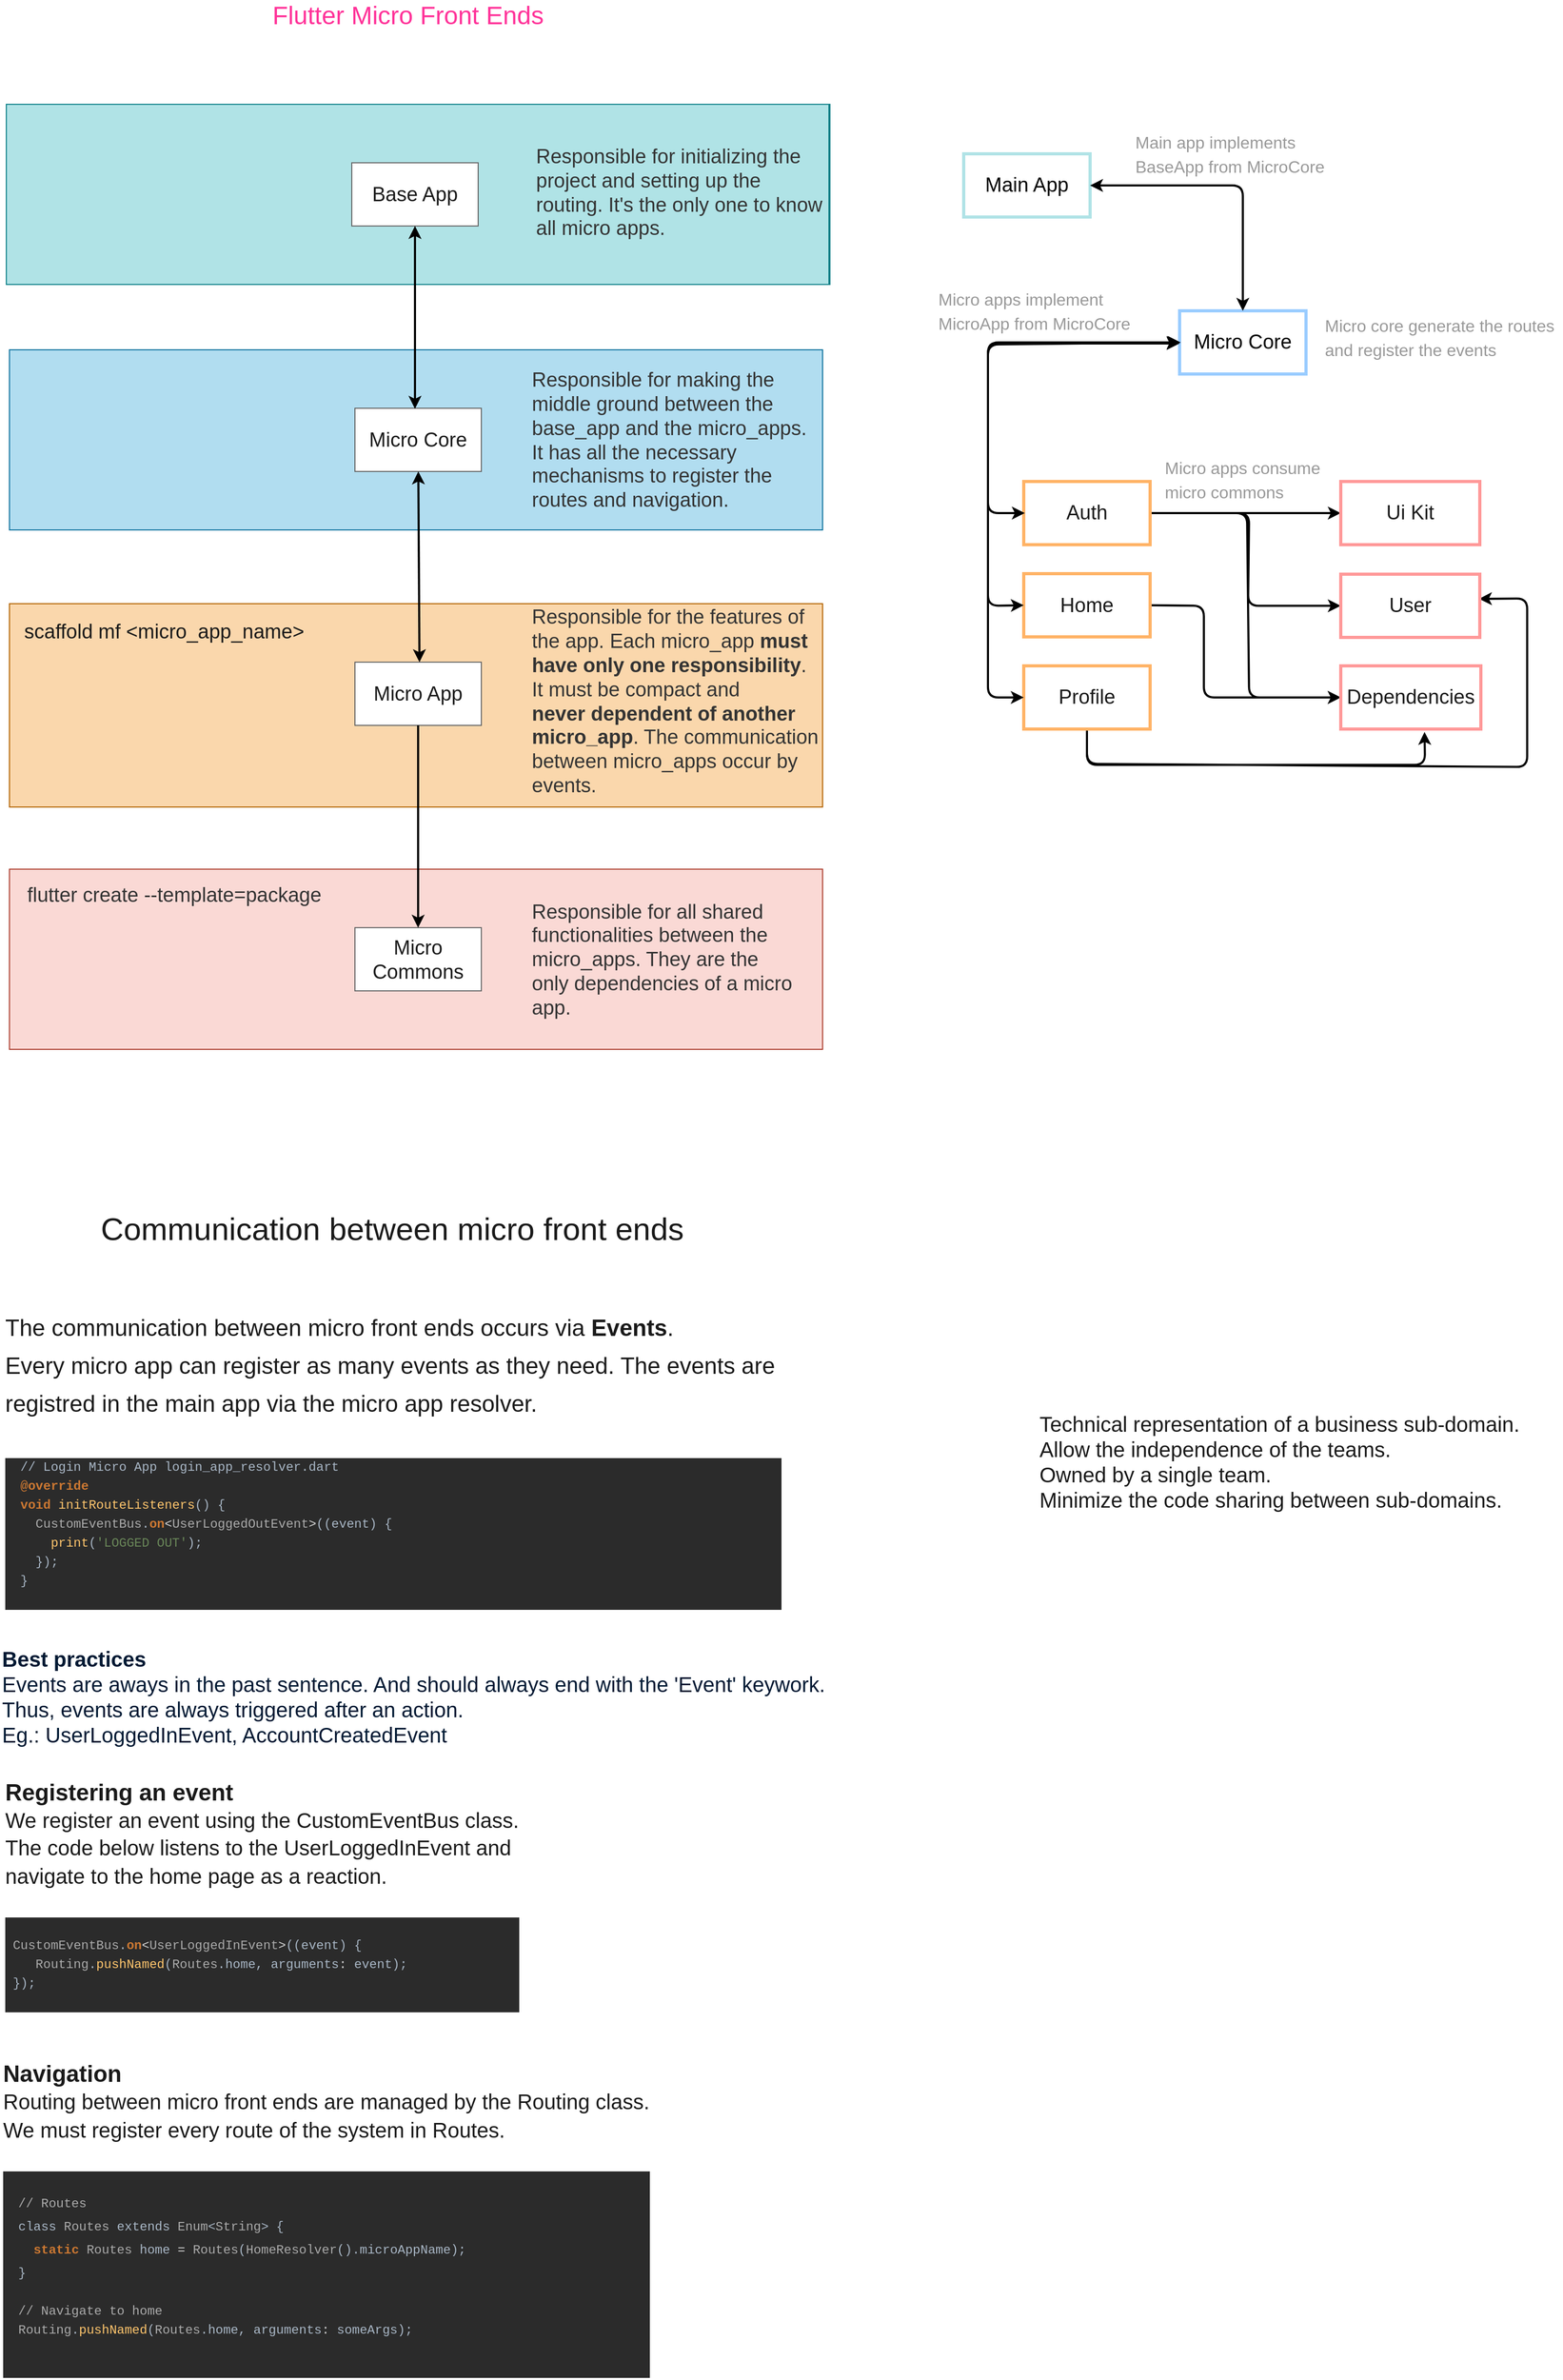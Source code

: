 <mxfile>
    <diagram id="2YVA1TK6Se0Cfl50Wmo0" name="Page-1">
        <mxGraphModel dx="1867" dy="1011" grid="0" gridSize="10" guides="1" tooltips="1" connect="1" arrows="1" fold="1" page="1" pageScale="1" pageWidth="827" pageHeight="1169" background="#ffffff" math="0" shadow="0">
            <root>
                <mxCell id="0"/>
                <mxCell id="1" parent="0"/>
                <mxCell id="4" value="&lt;font color=&quot;#001933&quot; style=&quot;font-size: 20px&quot;&gt;&lt;b&gt;Best practices&lt;/b&gt;&lt;br&gt;Events are aways in the past sentence. And should always end with the 'Event' keywork.&lt;br&gt;Thus, events are&amp;nbsp;&lt;/font&gt;&lt;span style=&quot;color: rgb(0 , 25 , 51) ; font-size: 20px&quot;&gt;always&lt;/span&gt;&lt;font color=&quot;#001933&quot; style=&quot;font-size: 20px&quot;&gt;&amp;nbsp;triggered after an action.&lt;br&gt;Eg.: UserLoggedInEvent, AccountCreatedEvent&amp;nbsp;&lt;/font&gt;" style="text;html=1;align=left;verticalAlign=middle;resizable=0;points=[];autosize=1;strokeColor=none;fillColor=none;strokeWidth=4;" parent="1" vertex="1">
                    <mxGeometry x="-810" y="1617" width="791" height="66" as="geometry"/>
                </mxCell>
                <mxCell id="7" value="&lt;font color=&quot;#ff3399&quot; style=&quot;font-size: 24px&quot;&gt;Flutter Micro Front Ends&lt;/font&gt;" style="text;html=1;align=center;verticalAlign=middle;resizable=0;points=[];autosize=1;strokeColor=none;fillColor=none;" parent="1" vertex="1">
                    <mxGeometry x="-557" y="44" width="267" height="21" as="geometry"/>
                </mxCell>
                <mxCell id="16" value="" style="group;fillColor=#b0e3e6;strokeColor=#0e8088;" parent="1" vertex="1" connectable="0">
                    <mxGeometry x="-804" y="139" width="782" height="171" as="geometry"/>
                </mxCell>
                <mxCell id="8" value="&lt;font color=&quot;#333333&quot;&gt;Base App&lt;/font&gt;" style="rounded=0;whiteSpace=wrap;html=1;fontSize=24;fillColor=#b0e3e6;strokeColor=#0e8088;" parent="16" vertex="1">
                    <mxGeometry width="781" height="171" as="geometry"/>
                </mxCell>
                <mxCell id="13" value="Responsible for initializing the &lt;br&gt;project and setting up the &lt;br&gt;routing. It's the only one to know &lt;br&gt;all micro apps." style="text;html=1;align=left;verticalAlign=middle;resizable=0;points=[];autosize=1;strokeColor=none;fillColor=none;fontSize=19;fontColor=#333333;" parent="16" vertex="1">
                    <mxGeometry x="501" y="36" width="281" height="95" as="geometry"/>
                </mxCell>
                <mxCell id="15" value="&lt;font color=&quot;#1a1a1a&quot;&gt;Base App&lt;/font&gt;" style="whiteSpace=wrap;html=1;fontSize=19;fontColor=#CC00CC;strokeColor=#666666;fillColor=#FFFFFF;" parent="16" vertex="1">
                    <mxGeometry x="328" y="55.5" width="120" height="60" as="geometry"/>
                </mxCell>
                <mxCell id="17" value="&lt;font color=&quot;#333333&quot;&gt;Base App&lt;/font&gt;" style="rounded=0;whiteSpace=wrap;html=1;fontSize=24;fillColor=#b1ddf0;strokeColor=#10739e;" parent="1" vertex="1">
                    <mxGeometry x="-801" y="372" width="772" height="171" as="geometry"/>
                </mxCell>
                <mxCell id="18" value="Responsible for making the&amp;nbsp;&lt;br&gt;middle ground between the&amp;nbsp;&lt;br&gt;base_app and the micro_apps.&lt;br&gt;It has all the necessary &lt;br&gt;mechanisms to register the&amp;nbsp;&lt;br&gt;routes and navigation.&amp;nbsp;" style="text;html=1;align=left;verticalAlign=middle;resizable=0;points=[];autosize=1;strokeColor=none;fillColor=none;fontSize=19;fontColor=#333333;" parent="1" vertex="1">
                    <mxGeometry x="-307" y="387" width="270" height="141" as="geometry"/>
                </mxCell>
                <mxCell id="20" value="&lt;font color=&quot;#1a1a1a&quot;&gt;Micro Core&lt;/font&gt;" style="whiteSpace=wrap;html=1;fontSize=19;fontColor=#CC00CC;strokeColor=#666666;fillColor=#FFFFFF;" parent="1" vertex="1">
                    <mxGeometry x="-473" y="427.5" width="120" height="60" as="geometry"/>
                </mxCell>
                <mxCell id="21" value="&lt;font color=&quot;#333333&quot;&gt;Base App&lt;/font&gt;" style="rounded=0;whiteSpace=wrap;html=1;fontSize=24;fillColor=#fad7ac;strokeColor=#b46504;" parent="1" vertex="1">
                    <mxGeometry x="-801" y="613" width="772" height="193" as="geometry"/>
                </mxCell>
                <mxCell id="22" value="Responsible for the features of &lt;br&gt;the app. Each micro_app &lt;b&gt;must&lt;br&gt;have only one responsibility&lt;/b&gt;.&lt;br&gt;It must be compact and&lt;b&gt; &lt;br&gt;never&amp;nbsp;dependent of another &lt;br&gt;micro_app&lt;/b&gt;. The communication&lt;br&gt;between micro_apps occur by&lt;br&gt;events." style="text;html=1;align=left;verticalAlign=middle;resizable=0;points=[];autosize=1;strokeColor=none;fillColor=none;fontSize=19;fontColor=#333333;" parent="1" vertex="1">
                    <mxGeometry x="-307" y="613" width="281" height="186" as="geometry"/>
                </mxCell>
                <mxCell id="23" value="&lt;font color=&quot;#1a1a1a&quot;&gt;Micro App&lt;/font&gt;" style="whiteSpace=wrap;html=1;fontSize=19;fontColor=#CC00CC;strokeColor=#666666;fillColor=#FFFFFF;" parent="1" vertex="1">
                    <mxGeometry x="-473" y="668.5" width="120" height="60" as="geometry"/>
                </mxCell>
                <mxCell id="25" value="scaffold mf &amp;lt;micro_app_name&amp;gt;" style="text;html=1;align=left;verticalAlign=middle;resizable=0;points=[];autosize=1;strokeColor=none;fillColor=none;fontSize=19;fontColor=#1A1A1A;" parent="1" vertex="1">
                    <mxGeometry x="-789" y="626" width="275" height="27" as="geometry"/>
                </mxCell>
                <mxCell id="26" value="&lt;font color=&quot;#333333&quot;&gt;Base App&lt;/font&gt;" style="rounded=0;whiteSpace=wrap;html=1;fontSize=24;fillColor=#fad9d5;strokeColor=#ae4132;" parent="1" vertex="1">
                    <mxGeometry x="-801" y="865" width="772" height="171" as="geometry"/>
                </mxCell>
                <mxCell id="27" value="Responsible for all shared &lt;br&gt;functionalities between the &lt;br&gt;micro_apps. They are the&amp;nbsp;&lt;br&gt;only dependencies of a micro&lt;br&gt;app." style="text;html=1;align=left;verticalAlign=middle;resizable=0;points=[];autosize=1;strokeColor=none;fillColor=none;fontSize=19;fontColor=#333333;" parent="1" vertex="1">
                    <mxGeometry x="-307" y="892" width="257" height="118" as="geometry"/>
                </mxCell>
                <mxCell id="28" value="&lt;font color=&quot;#1a1a1a&quot;&gt;Micro Commons&lt;/font&gt;" style="whiteSpace=wrap;html=1;fontSize=19;fontColor=#CC00CC;strokeColor=#666666;fillColor=#FFFFFF;" parent="1" vertex="1">
                    <mxGeometry x="-473" y="920.5" width="120" height="60" as="geometry"/>
                </mxCell>
                <mxCell id="29" value="&lt;font color=&quot;#333333&quot;&gt;flutter create --template=package&lt;/font&gt;" style="text;html=1;align=center;verticalAlign=middle;resizable=0;points=[];autosize=1;strokeColor=none;fillColor=none;fontSize=19;fontColor=#1A1A1A;" parent="1" vertex="1">
                    <mxGeometry x="-789" y="876" width="288" height="27" as="geometry"/>
                </mxCell>
                <mxCell id="32" value="" style="endArrow=classic;startArrow=classic;html=1;fontSize=19;fontColor=#333333;strokeColor=#000000;strokeWidth=2;entryX=0.5;entryY=1;entryDx=0;entryDy=0;" parent="1" target="15" edge="1">
                    <mxGeometry width="50" height="50" relative="1" as="geometry">
                        <mxPoint x="-416" y="428" as="sourcePoint"/>
                        <mxPoint x="-413" y="265" as="targetPoint"/>
                    </mxGeometry>
                </mxCell>
                <mxCell id="33" value="" style="endArrow=classic;startArrow=classic;html=1;fontSize=19;fontColor=#333333;strokeColor=#000000;strokeWidth=2;" parent="1" target="20" edge="1">
                    <mxGeometry width="50" height="50" relative="1" as="geometry">
                        <mxPoint x="-411.72" y="668.5" as="sourcePoint"/>
                        <mxPoint x="-414.277" y="495.5" as="targetPoint"/>
                    </mxGeometry>
                </mxCell>
                <mxCell id="34" value="" style="endArrow=classic;html=1;fontSize=19;fontColor=#333333;strokeColor=#000000;strokeWidth=2;entryX=0.5;entryY=0;entryDx=0;entryDy=0;" parent="1" source="23" target="28" edge="1">
                    <mxGeometry width="50" height="50" relative="1" as="geometry">
                        <mxPoint x="-333" y="747" as="sourcePoint"/>
                        <mxPoint x="-283" y="697" as="targetPoint"/>
                    </mxGeometry>
                </mxCell>
                <mxCell id="35" value="&lt;font color=&quot;#000000&quot;&gt;Main App&lt;/font&gt;" style="whiteSpace=wrap;html=1;fontSize=19;fontColor=#333333;strokeColor=#B0E3E6;fillColor=#FFFFFF;strokeWidth=3;" parent="1" vertex="1">
                    <mxGeometry x="105" y="186" width="120" height="60" as="geometry"/>
                </mxCell>
                <mxCell id="36" value="&lt;font color=&quot;#000000&quot;&gt;Micro Core&lt;/font&gt;" style="whiteSpace=wrap;html=1;fontSize=19;fontColor=#333333;strokeColor=#99CCFF;fillColor=#FFFFFF;strokeWidth=3;" parent="1" vertex="1">
                    <mxGeometry x="310" y="335" width="120" height="60" as="geometry"/>
                </mxCell>
                <mxCell id="38" value="" style="endArrow=classic;startArrow=classic;html=1;fontSize=19;fontColor=#333333;strokeColor=#000000;strokeWidth=2;entryX=1;entryY=0.5;entryDx=0;entryDy=0;exitX=0.5;exitY=0;exitDx=0;exitDy=0;" parent="1" source="36" target="35" edge="1">
                    <mxGeometry width="50" height="50" relative="1" as="geometry">
                        <mxPoint x="358" y="341.5" as="sourcePoint"/>
                        <mxPoint x="358" y="168" as="targetPoint"/>
                        <Array as="points">
                            <mxPoint x="370" y="216"/>
                        </Array>
                    </mxGeometry>
                </mxCell>
                <mxCell id="39" value="&lt;font style=&quot;font-size: 16px&quot; color=&quot;#999999&quot;&gt;Main app implements &lt;br&gt;BaseApp from MicroCore&lt;/font&gt;" style="text;html=1;align=left;verticalAlign=middle;resizable=0;points=[];autosize=1;strokeColor=none;fillColor=none;fontSize=19;fontColor=#000000;strokeWidth=1;" parent="1" vertex="1">
                    <mxGeometry x="266" y="161" width="189" height="50" as="geometry"/>
                </mxCell>
                <mxCell id="51" style="edgeStyle=none;html=1;exitX=1;exitY=0.5;exitDx=0;exitDy=0;entryX=0;entryY=0.5;entryDx=0;entryDy=0;fontSize=19;fontColor=#1A1A1A;strokeColor=#000000;strokeWidth=2;" parent="1" source="40" target="47" edge="1">
                    <mxGeometry relative="1" as="geometry"/>
                </mxCell>
                <mxCell id="53" style="edgeStyle=none;html=1;exitX=1;exitY=0.5;exitDx=0;exitDy=0;entryX=0;entryY=0.5;entryDx=0;entryDy=0;fontSize=19;fontColor=#1A1A1A;strokeColor=#000000;strokeWidth=2;" parent="1" source="40" target="48" edge="1">
                    <mxGeometry relative="1" as="geometry">
                        <Array as="points">
                            <mxPoint x="376" y="527"/>
                            <mxPoint x="375" y="615"/>
                        </Array>
                    </mxGeometry>
                </mxCell>
                <mxCell id="54" style="edgeStyle=none;html=1;exitX=1;exitY=0.5;exitDx=0;exitDy=0;entryX=0;entryY=0.5;entryDx=0;entryDy=0;fontSize=19;fontColor=#1A1A1A;strokeColor=#000000;strokeWidth=2;" parent="1" source="40" target="49" edge="1">
                    <mxGeometry relative="1" as="geometry">
                        <Array as="points">
                            <mxPoint x="374" y="527"/>
                            <mxPoint x="376" y="702"/>
                        </Array>
                    </mxGeometry>
                </mxCell>
                <mxCell id="40" value="&lt;font color=&quot;#1a1a1a&quot; style=&quot;font-size: 19px&quot;&gt;Auth&lt;/font&gt;" style="whiteSpace=wrap;html=1;fontSize=16;fontColor=#999999;strokeColor=#FFB366;strokeWidth=3;fillColor=#FFFFFF;" parent="1" vertex="1">
                    <mxGeometry x="162" y="497" width="120" height="60" as="geometry"/>
                </mxCell>
                <mxCell id="59" style="edgeStyle=none;html=1;exitX=1;exitY=0.5;exitDx=0;exitDy=0;entryX=0;entryY=0.5;entryDx=0;entryDy=0;fontSize=19;fontColor=#1A1A1A;strokeColor=#000000;strokeWidth=2;" parent="1" source="41" target="49" edge="1">
                    <mxGeometry relative="1" as="geometry">
                        <Array as="points">
                            <mxPoint x="333" y="615"/>
                            <mxPoint x="333" y="702"/>
                        </Array>
                    </mxGeometry>
                </mxCell>
                <mxCell id="41" value="&lt;font color=&quot;#1a1a1a&quot; style=&quot;font-size: 19px&quot;&gt;Home&lt;/font&gt;" style="whiteSpace=wrap;html=1;fontSize=16;fontColor=#999999;strokeColor=#FFB366;strokeWidth=3;fillColor=#FFFFFF;" parent="1" vertex="1">
                    <mxGeometry x="162" y="584.5" width="120" height="60" as="geometry"/>
                </mxCell>
                <mxCell id="56" style="edgeStyle=none;html=1;exitX=0.5;exitY=1;exitDx=0;exitDy=0;fontSize=19;fontColor=#1A1A1A;strokeColor=#000000;strokeWidth=2;entryX=0.598;entryY=1.045;entryDx=0;entryDy=0;entryPerimeter=0;" parent="1" source="42" target="49" edge="1">
                    <mxGeometry relative="1" as="geometry">
                        <mxPoint x="537.816" y="766.143" as="targetPoint"/>
                        <Array as="points">
                            <mxPoint x="222" y="766"/>
                            <mxPoint x="543" y="766"/>
                        </Array>
                    </mxGeometry>
                </mxCell>
                <mxCell id="60" style="edgeStyle=none;html=1;exitX=0.5;exitY=1;exitDx=0;exitDy=0;fontSize=19;fontColor=#1A1A1A;strokeColor=#000000;strokeWidth=2;entryX=0.994;entryY=0.39;entryDx=0;entryDy=0;entryPerimeter=0;" parent="1" source="42" target="48" edge="1">
                    <mxGeometry relative="1" as="geometry">
                        <mxPoint x="640" y="606" as="targetPoint"/>
                        <Array as="points">
                            <mxPoint x="222" y="765"/>
                            <mxPoint x="640" y="768"/>
                            <mxPoint x="640" y="608"/>
                        </Array>
                    </mxGeometry>
                </mxCell>
                <mxCell id="42" value="&lt;font color=&quot;#1a1a1a&quot; style=&quot;font-size: 19px&quot;&gt;Profile&lt;/font&gt;" style="whiteSpace=wrap;html=1;fontSize=16;fontColor=#999999;strokeColor=#FFB366;strokeWidth=3;fillColor=#FFFFFF;" parent="1" vertex="1">
                    <mxGeometry x="162" y="672" width="120" height="60" as="geometry"/>
                </mxCell>
                <mxCell id="43" value="" style="endArrow=classic;startArrow=classic;html=1;fontSize=19;fontColor=#1A1A1A;strokeColor=#000000;strokeWidth=2;entryX=0;entryY=0.5;entryDx=0;entryDy=0;exitX=0;exitY=0.5;exitDx=0;exitDy=0;" parent="1" edge="1">
                    <mxGeometry width="50" height="50" relative="1" as="geometry">
                        <mxPoint x="163" y="527" as="sourcePoint"/>
                        <mxPoint x="311" y="365" as="targetPoint"/>
                        <Array as="points">
                            <mxPoint x="128" y="527"/>
                            <mxPoint x="128" y="365"/>
                        </Array>
                    </mxGeometry>
                </mxCell>
                <mxCell id="44" value="" style="endArrow=classic;startArrow=classic;html=1;fontSize=19;fontColor=#1A1A1A;strokeColor=#000000;strokeWidth=2;entryX=0;entryY=0.5;entryDx=0;entryDy=0;exitX=0;exitY=0.5;exitDx=0;exitDy=0;" parent="1" source="41" target="36" edge="1">
                    <mxGeometry width="50" height="50" relative="1" as="geometry">
                        <mxPoint x="128" y="617" as="sourcePoint"/>
                        <mxPoint x="216" y="367" as="targetPoint"/>
                        <Array as="points">
                            <mxPoint x="128" y="615"/>
                            <mxPoint x="128" y="367"/>
                        </Array>
                    </mxGeometry>
                </mxCell>
                <mxCell id="45" value="" style="endArrow=classic;startArrow=classic;html=1;fontSize=19;fontColor=#1A1A1A;strokeColor=#000000;strokeWidth=2;entryX=0;entryY=0.5;entryDx=0;entryDy=0;exitX=0;exitY=0.5;exitDx=0;exitDy=0;" parent="1" source="42" edge="1">
                    <mxGeometry width="50" height="50" relative="1" as="geometry">
                        <mxPoint x="162" y="615.5" as="sourcePoint"/>
                        <mxPoint x="310" y="366" as="targetPoint"/>
                        <Array as="points">
                            <mxPoint x="128" y="702"/>
                            <mxPoint x="128" y="366"/>
                        </Array>
                    </mxGeometry>
                </mxCell>
                <mxCell id="46" value="&lt;font style=&quot;font-size: 16px&quot; color=&quot;#999999&quot;&gt;Micro apps implement&lt;br&gt;MicroApp from MicroCore&lt;/font&gt;" style="text;html=1;align=left;verticalAlign=middle;resizable=0;points=[];autosize=1;strokeColor=none;fillColor=none;fontSize=19;fontColor=#000000;strokeWidth=1;" parent="1" vertex="1">
                    <mxGeometry x="79" y="310" width="192" height="50" as="geometry"/>
                </mxCell>
                <mxCell id="47" value="Ui Kit" style="whiteSpace=wrap;html=1;fontSize=19;fontColor=#1A1A1A;strokeColor=#FF9999;strokeWidth=3;fillColor=#FFFFFF;" parent="1" vertex="1">
                    <mxGeometry x="463" y="497" width="132" height="60" as="geometry"/>
                </mxCell>
                <mxCell id="48" value="User" style="whiteSpace=wrap;html=1;fontSize=19;fontColor=#1A1A1A;strokeColor=#FF9999;strokeWidth=3;fillColor=#FFFFFF;" parent="1" vertex="1">
                    <mxGeometry x="463" y="585" width="132" height="60" as="geometry"/>
                </mxCell>
                <mxCell id="49" value="Dependencies" style="whiteSpace=wrap;html=1;fontSize=19;fontColor=#1A1A1A;strokeColor=#FF9999;strokeWidth=3;fillColor=#FFFFFF;" parent="1" vertex="1">
                    <mxGeometry x="463" y="672" width="133" height="60" as="geometry"/>
                </mxCell>
                <mxCell id="58" value="&lt;font style=&quot;font-size: 16px&quot; color=&quot;#999999&quot;&gt;Micro apps consume &lt;br&gt;micro commons&lt;/font&gt;" style="text;html=1;align=left;verticalAlign=middle;resizable=0;points=[];autosize=1;strokeColor=none;fillColor=none;fontSize=19;fontColor=#000000;strokeWidth=1;" parent="1" vertex="1">
                    <mxGeometry x="294" y="470" width="158" height="50" as="geometry"/>
                </mxCell>
                <mxCell id="61" value="&lt;font style=&quot;font-size: 30px&quot;&gt;Communication between micro front ends&lt;/font&gt;" style="text;html=1;align=center;verticalAlign=middle;resizable=0;points=[];autosize=1;strokeColor=none;fillColor=none;fontSize=19;fontColor=#1A1A1A;" parent="1" vertex="1">
                    <mxGeometry x="-720" y="1190" width="563" height="32" as="geometry"/>
                </mxCell>
                <mxCell id="62" value="&lt;font style=&quot;font-size: 22px&quot;&gt;The communication between micro front ends occurs via &lt;b&gt;Events&lt;/b&gt;.&amp;nbsp;&lt;br&gt;Every micro app can register as many events as they need. The events are&amp;nbsp;&lt;br&gt;registred in the main app via the micro app resolver.&lt;br&gt;&lt;br&gt;&lt;div style=&quot;color: rgb(169 , 183 , 198) ; background-color: rgb(43 , 43 , 43) ; font-family: &amp;#34;jetbrains mono&amp;#34; , &amp;#34;menlo&amp;#34; , &amp;#34;monaco&amp;#34; , &amp;#34;courier new&amp;#34; , monospace ; font-size: 12px ; line-height: 18px&quot;&gt;&amp;nbsp; // Login Micro App login_app_resolver.dart&lt;br&gt;&lt;div&gt;  &lt;span style=&quot;color: #cc7832 ; font-weight: bold&quot;&gt;&amp;nbsp; @override&lt;/span&gt;&lt;/div&gt;&lt;div&gt;  &lt;span style=&quot;color: #cc7832 ; font-weight: bold&quot;&gt;&amp;nbsp; void&lt;/span&gt; &lt;span style=&quot;color: #ffc66d&quot;&gt;initRouteListeners&lt;/span&gt;() {&lt;/div&gt;&lt;div&gt;    &lt;span style=&quot;color: #aaaaaa&quot;&gt;&amp;nbsp; &amp;nbsp; CustomEventBus&lt;/span&gt;.&lt;span style=&quot;color: #cc7832 ; font-weight: bold&quot;&gt;on&lt;/span&gt;&lt;span style=&quot;color: #d4d4d4&quot;&gt;&amp;lt;&lt;/span&gt;&lt;span style=&quot;color: #aaaaaa&quot;&gt;UserLoggedOutEvent&lt;/span&gt;&lt;span style=&quot;color: #d4d4d4&quot;&gt;&amp;gt;&lt;/span&gt;((event) {&lt;/div&gt;&lt;div&gt;      &lt;span style=&quot;color: #ffc66d&quot;&gt;&amp;nbsp; &amp;nbsp; &amp;nbsp; print&lt;/span&gt;(&lt;span style=&quot;color: #6a8759&quot;&gt;'LOGGED OUT'&lt;/span&gt;);&lt;/div&gt;&lt;div&gt;&amp;nbsp; &amp;nbsp; });&lt;/div&gt;&lt;div&gt;&amp;nbsp; }&lt;/div&gt;&lt;br&gt;&lt;div&gt;&lt;/div&gt;&lt;/div&gt;&lt;/font&gt;" style="text;html=1;align=left;verticalAlign=middle;resizable=0;points=[];autosize=1;strokeColor=none;fillColor=none;fontSize=30;fontColor=#1A1A1A;" parent="1" vertex="1">
                    <mxGeometry x="-807" y="1272" width="747" height="302" as="geometry"/>
                </mxCell>
                <mxCell id="63" value="&lt;b&gt;Registering an event&lt;br&gt;&lt;/b&gt;&lt;font style=&quot;font-size: 20px&quot;&gt;We register an event using the CustomEventBus class.&lt;br&gt;The code below listens to the UserLoggedInEvent and&amp;nbsp;&lt;br&gt;navigate to the home page as a reaction.&amp;nbsp;&lt;br&gt;&lt;/font&gt;&lt;span style=&quot;background-color: rgb(43 , 43 , 43) ; color: rgb(169 , 183 , 198) ; font-family: &amp;#34;jetbrains mono&amp;#34; , &amp;#34;menlo&amp;#34; , &amp;#34;monaco&amp;#34; , &amp;#34;courier new&amp;#34; , monospace ; font-size: 12px&quot;&gt;&lt;br&gt;&lt;/span&gt;&lt;div style=&quot;color: rgb(169 , 183 , 198) ; background-color: rgb(43 , 43 , 43) ; font-family: &amp;#34;jetbrains mono&amp;#34; , &amp;#34;menlo&amp;#34; , &amp;#34;monaco&amp;#34; , &amp;#34;courier new&amp;#34; , monospace ; font-size: 12px ; line-height: 18px&quot;&gt;&lt;div&gt;&lt;span style=&quot;color: #aaaaaa&quot;&gt;&amp;nbsp; &amp;nbsp;&lt;/span&gt;&lt;/div&gt;&lt;div&gt;&amp;nbsp;&lt;span style=&quot;color: rgb(170 , 170 , 170)&quot;&gt;CustomEventBus&lt;/span&gt;.&lt;span style=&quot;color: rgb(204 , 120 , 50) ; font-weight: bold&quot;&gt;on&lt;/span&gt;&lt;span style=&quot;color: rgb(212 , 212 , 212)&quot;&gt;&amp;lt;&lt;/span&gt;&lt;span style=&quot;color: rgb(170 , 170 , 170)&quot;&gt;UserLoggedInEvent&lt;/span&gt;&lt;span style=&quot;color: rgb(212 , 212 , 212)&quot;&gt;&amp;gt;&lt;/span&gt;((event) {&lt;div style=&quot;line-height: 18px&quot;&gt;&lt;/div&gt;&lt;/div&gt;&lt;div&gt;&lt;span style=&quot;color: #aaaaaa&quot;&gt;&amp;nbsp; &amp;nbsp; Routing&lt;/span&gt;.&lt;span style=&quot;color: #ffc66d&quot;&gt;pushNamed&lt;/span&gt;(&lt;span style=&quot;color: #aaaaaa&quot;&gt;Routes&lt;/span&gt;.home, arguments&lt;span style=&quot;color: #d4d4d4&quot;&gt;:&lt;/span&gt; event);&lt;/div&gt;&lt;div&gt;&amp;nbsp;});&lt;/div&gt;&lt;div&gt;&lt;br&gt;&lt;/div&gt;&lt;/div&gt;" style="text;html=1;align=left;verticalAlign=middle;resizable=0;points=[];autosize=1;strokeColor=none;fillColor=none;fontSize=22;fontColor=#1A1A1A;" parent="1" vertex="1">
                    <mxGeometry x="-807" y="1725" width="497" height="227" as="geometry"/>
                </mxCell>
                <mxCell id="64" value="&lt;font style=&quot;font-size: 22px&quot;&gt;&lt;b&gt;Navigation&lt;br&gt;&lt;/b&gt;&lt;/font&gt;&lt;font style=&quot;font-size: 20px&quot;&gt;Routing between micro front ends are managed by the Routing class.&lt;br&gt;We must register every route of the system in Routes.&amp;nbsp;&lt;br&gt;&lt;/font&gt;&lt;span style=&quot;background-color: rgb(43 , 43 , 43) ; color: rgb(169 , 183 , 198) ; font-family: &amp;#34;jetbrains mono&amp;#34; , &amp;#34;menlo&amp;#34; , &amp;#34;monaco&amp;#34; , &amp;#34;courier new&amp;#34; , monospace ; font-size: 12px&quot;&gt;&lt;br&gt;&lt;/span&gt;&lt;div style=&quot;background-color: rgb(43 , 43 , 43) ; line-height: 18px&quot;&gt;&lt;div style=&quot;color: rgb(169 , 183 , 198) ; font-family: &amp;#34;jetbrains mono&amp;#34; , &amp;#34;menlo&amp;#34; , &amp;#34;monaco&amp;#34; , &amp;#34;courier new&amp;#34; , monospace ; font-size: 12px&quot;&gt;&lt;span style=&quot;color: #aaaaaa&quot;&gt;&amp;nbsp;&lt;/span&gt;&lt;/div&gt;&lt;div&gt;&lt;span style=&quot;color: rgb(170 , 170 , 170) ; font-family: &amp;#34;jetbrains mono&amp;#34; , &amp;#34;menlo&amp;#34; , &amp;#34;monaco&amp;#34; , &amp;#34;courier new&amp;#34; , monospace ; font-size: 12px&quot;&gt;&amp;nbsp; // Routes&lt;br&gt;&amp;nbsp;&amp;nbsp;&lt;/span&gt;&lt;span style=&quot;color: rgb(169 , 183 , 198) ; font-family: &amp;#34;jetbrains mono&amp;#34; , &amp;#34;menlo&amp;#34; , &amp;#34;monaco&amp;#34; , &amp;#34;courier new&amp;#34; , monospace ; font-size: 12px&quot;&gt;class &lt;/span&gt;&lt;span style=&quot;font-family: &amp;#34;jetbrains mono&amp;#34; , &amp;#34;menlo&amp;#34; , &amp;#34;monaco&amp;#34; , &amp;#34;courier new&amp;#34; , monospace ; font-size: 12px ; color: rgb(170 , 170 , 170)&quot;&gt;Routes&lt;/span&gt;&lt;span style=&quot;color: rgb(169 , 183 , 198) ; font-family: &amp;#34;jetbrains mono&amp;#34; , &amp;#34;menlo&amp;#34; , &amp;#34;monaco&amp;#34; , &amp;#34;courier new&amp;#34; , monospace ; font-size: 12px&quot;&gt; extends &lt;/span&gt;&lt;span style=&quot;font-family: &amp;#34;jetbrains mono&amp;#34; , &amp;#34;menlo&amp;#34; , &amp;#34;monaco&amp;#34; , &amp;#34;courier new&amp;#34; , monospace ; font-size: 12px ; color: rgb(170 , 170 , 170)&quot;&gt;Enum&lt;/span&gt;&lt;span style=&quot;color: rgb(169 , 183 , 198) ; font-family: &amp;#34;jetbrains mono&amp;#34; , &amp;#34;menlo&amp;#34; , &amp;#34;monaco&amp;#34; , &amp;#34;courier new&amp;#34; , monospace ; font-size: 12px&quot;&gt;&amp;lt;&lt;/span&gt;&lt;span style=&quot;font-family: &amp;#34;jetbrains mono&amp;#34; , &amp;#34;menlo&amp;#34; , &amp;#34;monaco&amp;#34; , &amp;#34;courier new&amp;#34; , monospace ; font-size: 12px ; color: rgb(170 , 170 , 170)&quot;&gt;String&lt;/span&gt;&lt;span style=&quot;color: rgb(169 , 183 , 198) ; font-family: &amp;#34;jetbrains mono&amp;#34; , &amp;#34;menlo&amp;#34; , &amp;#34;monaco&amp;#34; , &amp;#34;courier new&amp;#34; , monospace ; font-size: 12px&quot;&gt;&amp;gt; {&lt;br&gt;&amp;nbsp; &amp;nbsp;&amp;nbsp;&lt;/span&gt;&lt;span style=&quot;font-family: &amp;#34;jetbrains mono&amp;#34; , &amp;#34;menlo&amp;#34; , &amp;#34;monaco&amp;#34; , &amp;#34;courier new&amp;#34; , monospace ; font-size: 12px ; color: rgb(204 , 120 , 50) ; font-weight: bold&quot;&gt;static&lt;/span&gt;&lt;span style=&quot;color: rgb(169 , 183 , 198) ; font-family: &amp;#34;jetbrains mono&amp;#34; , &amp;#34;menlo&amp;#34; , &amp;#34;monaco&amp;#34; , &amp;#34;courier new&amp;#34; , monospace ; font-size: 12px&quot;&gt; &lt;/span&gt;&lt;span style=&quot;font-family: &amp;#34;jetbrains mono&amp;#34; , &amp;#34;menlo&amp;#34; , &amp;#34;monaco&amp;#34; , &amp;#34;courier new&amp;#34; , monospace ; font-size: 12px ; color: rgb(170 , 170 , 170)&quot;&gt;Routes&lt;/span&gt;&lt;span style=&quot;color: rgb(169 , 183 , 198) ; font-family: &amp;#34;jetbrains mono&amp;#34; , &amp;#34;menlo&amp;#34; , &amp;#34;monaco&amp;#34; , &amp;#34;courier new&amp;#34; , monospace ; font-size: 12px&quot;&gt; home &lt;/span&gt;&lt;span style=&quot;font-family: &amp;#34;jetbrains mono&amp;#34; , &amp;#34;menlo&amp;#34; , &amp;#34;monaco&amp;#34; , &amp;#34;courier new&amp;#34; , monospace ; font-size: 12px ; color: rgb(212 , 212 , 212)&quot;&gt;=&lt;/span&gt;&lt;span style=&quot;color: rgb(169 , 183 , 198) ; font-family: &amp;#34;jetbrains mono&amp;#34; , &amp;#34;menlo&amp;#34; , &amp;#34;monaco&amp;#34; , &amp;#34;courier new&amp;#34; , monospace ; font-size: 12px&quot;&gt; &lt;/span&gt;&lt;span style=&quot;font-family: &amp;#34;jetbrains mono&amp;#34; , &amp;#34;menlo&amp;#34; , &amp;#34;monaco&amp;#34; , &amp;#34;courier new&amp;#34; , monospace ; font-size: 12px ; color: rgb(170 , 170 , 170)&quot;&gt;Routes&lt;/span&gt;&lt;span style=&quot;color: rgb(169 , 183 , 198) ; font-family: &amp;#34;jetbrains mono&amp;#34; , &amp;#34;menlo&amp;#34; , &amp;#34;monaco&amp;#34; , &amp;#34;courier new&amp;#34; , monospace ; font-size: 12px&quot;&gt;(&lt;/span&gt;&lt;span style=&quot;font-family: &amp;#34;jetbrains mono&amp;#34; , &amp;#34;menlo&amp;#34; , &amp;#34;monaco&amp;#34; , &amp;#34;courier new&amp;#34; , monospace ; font-size: 12px ; color: rgb(170 , 170 , 170)&quot;&gt;HomeResolver&lt;/span&gt;&lt;span style=&quot;color: rgb(169 , 183 , 198) ; font-family: &amp;#34;jetbrains mono&amp;#34; , &amp;#34;menlo&amp;#34; , &amp;#34;monaco&amp;#34; , &amp;#34;courier new&amp;#34; , monospace ; font-size: 12px&quot;&gt;().microAppName);&lt;/span&gt;&lt;/div&gt;&lt;div&gt;&lt;span style=&quot;color: rgb(169 , 183 , 198) ; font-family: &amp;#34;jetbrains mono&amp;#34; , &amp;#34;menlo&amp;#34; , &amp;#34;monaco&amp;#34; , &amp;#34;courier new&amp;#34; , monospace ; font-size: 12px&quot;&gt;&amp;nbsp; }&lt;/span&gt;&lt;span style=&quot;color: rgb(170 , 170 , 170) ; font-family: &amp;#34;jetbrains mono&amp;#34; , &amp;#34;menlo&amp;#34; , &amp;#34;monaco&amp;#34; , &amp;#34;courier new&amp;#34; , monospace ; font-size: 12px&quot;&gt;&amp;nbsp;&lt;/span&gt;&lt;br&gt;&lt;/div&gt;&lt;div style=&quot;color: rgb(169 , 183 , 198) ; font-family: &amp;#34;jetbrains mono&amp;#34; , &amp;#34;menlo&amp;#34; , &amp;#34;monaco&amp;#34; , &amp;#34;courier new&amp;#34; , monospace ; font-size: 12px&quot;&gt;&lt;div style=&quot;line-height: 18px&quot;&gt;&lt;/div&gt;&lt;/div&gt;&lt;div style=&quot;color: rgb(169 , 183 , 198) ; font-family: &amp;#34;jetbrains mono&amp;#34; , &amp;#34;menlo&amp;#34; , &amp;#34;monaco&amp;#34; , &amp;#34;courier new&amp;#34; , monospace ; font-size: 12px&quot;&gt;&lt;span style=&quot;color: #aaaaaa&quot;&gt;&amp;nbsp;&lt;/span&gt;&lt;/div&gt;&lt;div style=&quot;color: rgb(169 , 183 , 198) ; font-family: &amp;#34;jetbrains mono&amp;#34; , &amp;#34;menlo&amp;#34; , &amp;#34;monaco&amp;#34; , &amp;#34;courier new&amp;#34; , monospace ; font-size: 12px&quot;&gt;&lt;span style=&quot;color: #aaaaaa&quot;&gt;&amp;nbsp; // Navigate to home&lt;/span&gt;&lt;/div&gt;&lt;div style=&quot;color: rgb(169 , 183 , 198) ; font-family: &amp;#34;jetbrains mono&amp;#34; , &amp;#34;menlo&amp;#34; , &amp;#34;monaco&amp;#34; , &amp;#34;courier new&amp;#34; , monospace ; font-size: 12px&quot;&gt;&lt;span style=&quot;color: #aaaaaa&quot;&gt;&amp;nbsp; Routing&lt;/span&gt;.&lt;span style=&quot;color: #ffc66d&quot;&gt;pushNamed&lt;/span&gt;(&lt;span style=&quot;color: #aaaaaa&quot;&gt;Routes&lt;/span&gt;.home, arguments&lt;span style=&quot;color: #d4d4d4&quot;&gt;:&lt;/span&gt;&amp;nbsp;someArgs);&lt;/div&gt;&lt;div style=&quot;color: rgb(169 , 183 , 198) ; font-family: &amp;#34;jetbrains mono&amp;#34; , &amp;#34;menlo&amp;#34; , &amp;#34;monaco&amp;#34; , &amp;#34;courier new&amp;#34; , monospace ; font-size: 12px&quot;&gt;&lt;br&gt;&lt;/div&gt;&lt;div style=&quot;color: rgb(169 , 183 , 198) ; font-family: &amp;#34;jetbrains mono&amp;#34; , &amp;#34;menlo&amp;#34; , &amp;#34;monaco&amp;#34; , &amp;#34;courier new&amp;#34; , monospace ; font-size: 12px&quot;&gt;&lt;br&gt;&lt;/div&gt;&lt;/div&gt;" style="text;html=1;align=left;verticalAlign=middle;resizable=0;points=[];autosize=1;strokeColor=none;fillColor=none;fontSize=22;fontColor=#1A1A1A;" parent="1" vertex="1">
                    <mxGeometry x="-809" y="1993" width="623" height="305" as="geometry"/>
                </mxCell>
                <mxCell id="71" value="&lt;font color=&quot;#999999&quot;&gt;&lt;span style=&quot;font-size: 16px&quot;&gt;Micro core generate the routes &lt;br&gt;and register the events&lt;/span&gt;&lt;/font&gt;" style="text;html=1;align=left;verticalAlign=middle;resizable=0;points=[];autosize=1;strokeColor=none;fillColor=none;fontSize=19;fontColor=#000000;strokeWidth=1;" parent="1" vertex="1">
                    <mxGeometry x="446" y="335" width="227" height="50" as="geometry"/>
                </mxCell>
                <mxCell id="76" value="&lt;br&gt;Technical representation of a business sub-domain.&lt;br&gt;Allow the independence of the teams.&lt;br&gt;Owned by a single team.&lt;br&gt;Minimize the code sharing between sub-domains.&lt;br&gt;" style="text;html=1;align=left;verticalAlign=middle;resizable=0;points=[];autosize=1;strokeColor=none;fillColor=none;fontSize=20;fontColor=#1A1A1A;" parent="1" vertex="1">
                    <mxGeometry x="175" y="1353" width="465" height="124" as="geometry"/>
                </mxCell>
            </root>
        </mxGraphModel>
    </diagram>
</mxfile>